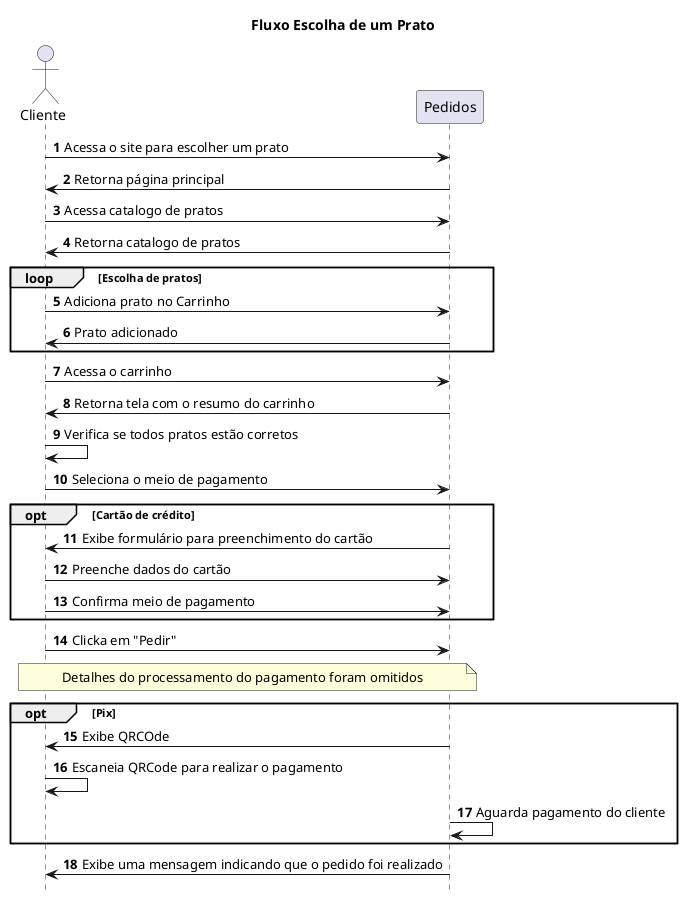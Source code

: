 @startuml Fluxo Entrega Lanche

hide footbox

title Fluxo Escolha de um Prato
actor Cliente
participant Pedidos
autonumber
Cliente->Pedidos: Acessa o site para escolher um prato
Pedidos->Cliente: Retorna página principal
Cliente->Pedidos: Acessa catalogo de pratos
Pedidos->Cliente: Retorna catalogo de pratos
loop Escolha de pratos
    Cliente->Pedidos: Adiciona prato no Carrinho
    Pedidos->Cliente: Prato adicionado
end
Cliente->Pedidos: Acessa o carrinho
Pedidos->Cliente: Retorna tela com o resumo do carrinho
Cliente->Cliente: Verifica se todos pratos estão corretos
Cliente->Pedidos: Seleciona o meio de pagamento
opt Cartão de crédito
    Pedidos->Cliente: Exibe formulário para preenchimento do cartão
    Cliente->Pedidos: Preenche dados do cartão
    Cliente->Pedidos: Confirma meio de pagamento
end
Cliente->Pedidos: Clicka em "Pedir"
note over Cliente, Pedidos
    Detalhes do processamento do pagamento foram omitidos
end note
opt Pix
    Pedidos->Cliente: Exibe QRCOde
    Cliente->Cliente: Escaneia QRCode para realizar o pagamento
    Pedidos->Pedidos: Aguarda pagamento do cliente
end
Pedidos->Cliente: Exibe uma mensagem indicando que o pedido foi realizado

@enduml
